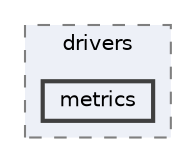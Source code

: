 digraph "metrics"
{
 // LATEX_PDF_SIZE
  bgcolor="transparent";
  edge [fontname=Helvetica,fontsize=10,labelfontname=Helvetica,labelfontsize=10];
  node [fontname=Helvetica,fontsize=10,shape=box,height=0.2,width=0.4];
  compound=true
  subgraph clusterdir_4fe5cf12322eb0f9892753dc20f1484c {
    graph [ bgcolor="#edf0f7", pencolor="grey50", label="drivers", fontname=Helvetica,fontsize=10 style="filled,dashed", URL="dir_4fe5cf12322eb0f9892753dc20f1484c.html",tooltip=""]
  dir_c18d13c274e1707ebcbe32c53bb03f56 [label="metrics", fillcolor="#edf0f7", color="grey25", style="filled,bold", URL="dir_c18d13c274e1707ebcbe32c53bb03f56.html",tooltip=""];
  }
}
